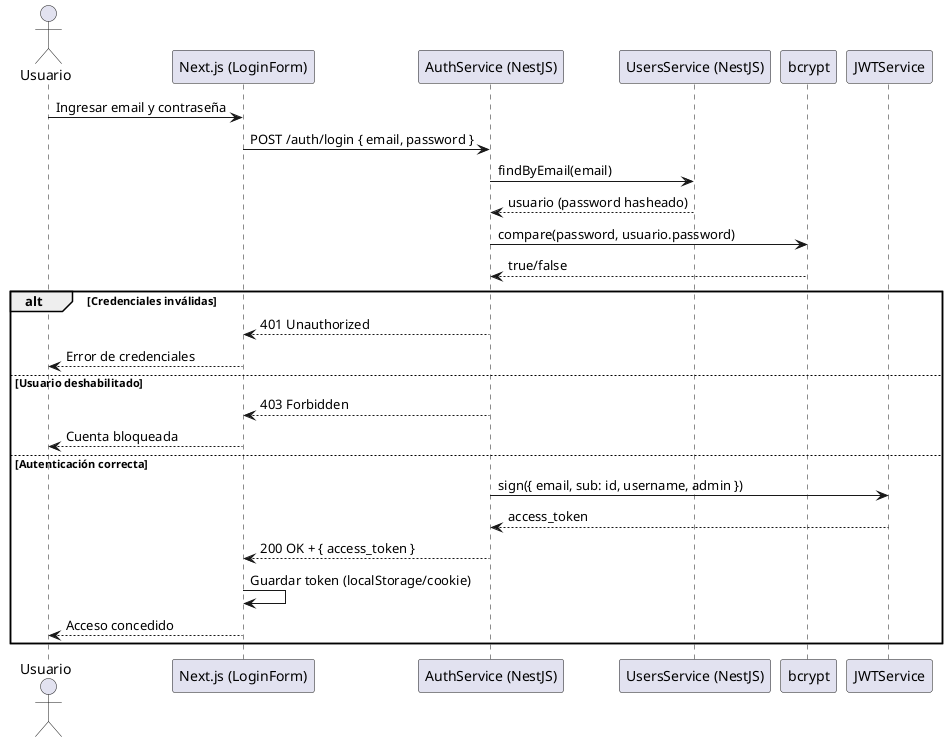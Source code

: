 @startuml login
actor Usuario
participant "Next.js (LoginForm)" as Next
participant "AuthService (NestJS)" as AuthService
participant "UsersService (NestJS)" as UsersService
participant "bcrypt"
participant "JWTService" as JWT

Usuario -> Next: Ingresar email y contraseña
Next -> AuthService: POST /auth/login { email, password }

AuthService -> UsersService: findByEmail(email)
UsersService --> AuthService: usuario (password hasheado)

AuthService -> bcrypt: compare(password, usuario.password)
bcrypt --> AuthService: true/false

alt Credenciales inválidas
    AuthService --> Next: 401 Unauthorized
    Next --> Usuario: Error de credenciales
else Usuario deshabilitado
    AuthService --> Next: 403 Forbidden
    Next --> Usuario: Cuenta bloqueada
else Autenticación correcta
    AuthService -> JWT: sign({ email, sub: id, username, admin })
    JWT --> AuthService: access_token
    AuthService --> Next: 200 OK + { access_token }
    Next -> Next: Guardar token (localStorage/cookie)
    Next --> Usuario: Acceso concedido
end
@enduml